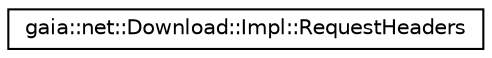 digraph G
{
  edge [fontname="Helvetica",fontsize="10",labelfontname="Helvetica",labelfontsize="10"];
  node [fontname="Helvetica",fontsize="10",shape=record];
  rankdir=LR;
  Node1 [label="gaia::net::Download::Impl::RequestHeaders",height=0.2,width=0.4,color="black", fillcolor="white", style="filled",URL="$d0/dd4/classgaia_1_1net_1_1_download_1_1_impl_1_1_request_headers.html",tooltip="Constants related to HTTP request headers associated with each download."];
}
